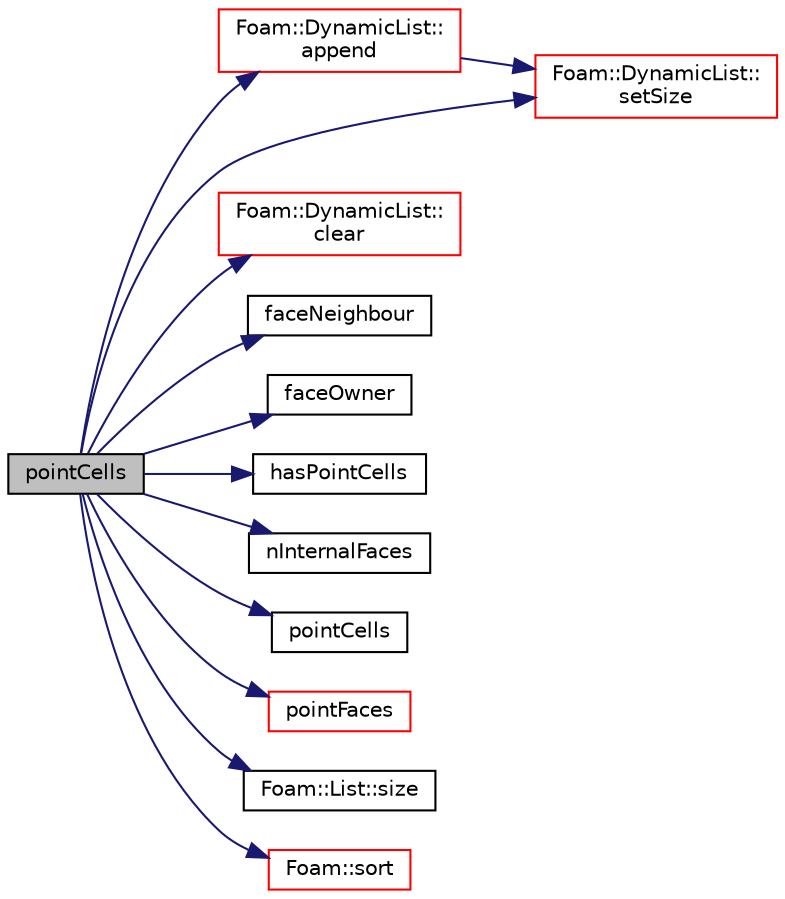 digraph "pointCells"
{
  bgcolor="transparent";
  edge [fontname="Helvetica",fontsize="10",labelfontname="Helvetica",labelfontsize="10"];
  node [fontname="Helvetica",fontsize="10",shape=record];
  rankdir="LR";
  Node1 [label="pointCells",height=0.2,width=0.4,color="black", fillcolor="grey75", style="filled", fontcolor="black"];
  Node1 -> Node2 [color="midnightblue",fontsize="10",style="solid",fontname="Helvetica"];
  Node2 [label="Foam::DynamicList::\lappend",height=0.2,width=0.4,color="red",URL="$a00613.html#a7b67b42af715604376ad63a681dee6d8",tooltip="Append an element at the end of the list. "];
  Node2 -> Node3 [color="midnightblue",fontsize="10",style="solid",fontname="Helvetica"];
  Node3 [label="Foam::DynamicList::\lsetSize",height=0.2,width=0.4,color="red",URL="$a00613.html#aedb985ffeaf1bdbfeccc2a8730405703",tooltip="Alter the addressed list size. "];
  Node1 -> Node4 [color="midnightblue",fontsize="10",style="solid",fontname="Helvetica"];
  Node4 [label="Foam::DynamicList::\lclear",height=0.2,width=0.4,color="red",URL="$a00613.html#ac8bb3912a3ce86b15842e79d0b421204",tooltip="Clear the addressed list, i.e. set the size to zero. "];
  Node1 -> Node5 [color="midnightblue",fontsize="10",style="solid",fontname="Helvetica"];
  Node5 [label="faceNeighbour",height=0.2,width=0.4,color="black",URL="$a02008.html#a94bff1131437464a5ba9fe4eac993929",tooltip="Face face-neighbour addressing. "];
  Node1 -> Node6 [color="midnightblue",fontsize="10",style="solid",fontname="Helvetica"];
  Node6 [label="faceOwner",height=0.2,width=0.4,color="black",URL="$a02008.html#a5fdc04c8f8b8f1535efda40674fd13fa",tooltip="Face face-owner addresing. "];
  Node1 -> Node7 [color="midnightblue",fontsize="10",style="solid",fontname="Helvetica"];
  Node7 [label="hasPointCells",height=0.2,width=0.4,color="black",URL="$a02008.html#a15130aa329d90f646f8e0572eb544291"];
  Node1 -> Node8 [color="midnightblue",fontsize="10",style="solid",fontname="Helvetica"];
  Node8 [label="nInternalFaces",height=0.2,width=0.4,color="black",URL="$a02008.html#aa1eec60bd258a70018b8ffda0dced7bb"];
  Node1 -> Node9 [color="midnightblue",fontsize="10",style="solid",fontname="Helvetica"];
  Node9 [label="pointCells",height=0.2,width=0.4,color="black",URL="$a02008.html#a079e0ee96883ce076dddb72640febb77"];
  Node1 -> Node10 [color="midnightblue",fontsize="10",style="solid",fontname="Helvetica"];
  Node10 [label="pointFaces",height=0.2,width=0.4,color="red",URL="$a02008.html#a758f775d09e1be4cdd80daea4e402f55"];
  Node1 -> Node3 [color="midnightblue",fontsize="10",style="solid",fontname="Helvetica"];
  Node1 -> Node11 [color="midnightblue",fontsize="10",style="solid",fontname="Helvetica"];
  Node11 [label="Foam::List::size",height=0.2,width=0.4,color="black",URL="$a01391.html#a8a5f6fa29bd4b500caf186f60245b384",tooltip="Override size to be inconsistent with allocated storage. "];
  Node1 -> Node12 [color="midnightblue",fontsize="10",style="solid",fontname="Helvetica"];
  Node12 [label="Foam::sort",height=0.2,width=0.4,color="red",URL="$a10974.html#a8040176c5570405aa954090217c37fbe"];
}
